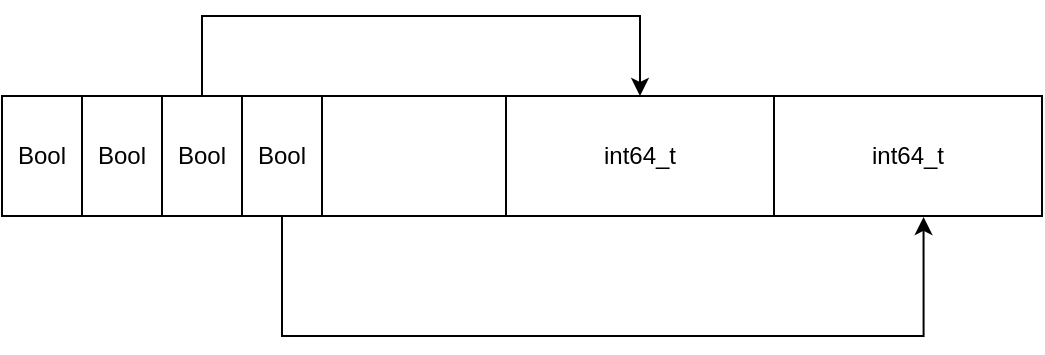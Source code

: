 <mxfile version="24.6.4" type="github">
  <diagram name="第 1 页" id="yKzu7u5VyLSzkMipUg6G">
    <mxGraphModel dx="1674" dy="874" grid="1" gridSize="10" guides="1" tooltips="1" connect="1" arrows="1" fold="1" page="1" pageScale="1" pageWidth="827" pageHeight="1169" math="0" shadow="0">
      <root>
        <mxCell id="0" />
        <mxCell id="1" parent="0" />
        <mxCell id="exQrMqTeNbJdFf9lympC-1" value="" style="rounded=0;whiteSpace=wrap;html=1;" vertex="1" parent="1">
          <mxGeometry x="130" y="270" width="520" height="60" as="geometry" />
        </mxCell>
        <mxCell id="exQrMqTeNbJdFf9lympC-2" value="Bool" style="rounded=0;whiteSpace=wrap;html=1;" vertex="1" parent="1">
          <mxGeometry x="130" y="270" width="40" height="60" as="geometry" />
        </mxCell>
        <mxCell id="exQrMqTeNbJdFf9lympC-3" value="Bool" style="rounded=0;whiteSpace=wrap;html=1;" vertex="1" parent="1">
          <mxGeometry x="170" y="270" width="40" height="60" as="geometry" />
        </mxCell>
        <mxCell id="exQrMqTeNbJdFf9lympC-9" style="edgeStyle=orthogonalEdgeStyle;rounded=0;orthogonalLoop=1;jettySize=auto;html=1;entryX=0.5;entryY=0;entryDx=0;entryDy=0;" edge="1" parent="1" source="exQrMqTeNbJdFf9lympC-4" target="exQrMqTeNbJdFf9lympC-7">
          <mxGeometry relative="1" as="geometry">
            <Array as="points">
              <mxPoint x="230" y="230" />
              <mxPoint x="449" y="230" />
            </Array>
          </mxGeometry>
        </mxCell>
        <mxCell id="exQrMqTeNbJdFf9lympC-4" value="Bool" style="rounded=0;whiteSpace=wrap;html=1;" vertex="1" parent="1">
          <mxGeometry x="210" y="270" width="40" height="60" as="geometry" />
        </mxCell>
        <mxCell id="exQrMqTeNbJdFf9lympC-8" style="edgeStyle=orthogonalEdgeStyle;rounded=0;orthogonalLoop=1;jettySize=auto;html=1;entryX=0.558;entryY=1.008;entryDx=0;entryDy=0;entryPerimeter=0;" edge="1" parent="1" source="exQrMqTeNbJdFf9lympC-5" target="exQrMqTeNbJdFf9lympC-6">
          <mxGeometry relative="1" as="geometry">
            <mxPoint x="590" y="340" as="targetPoint" />
            <Array as="points">
              <mxPoint x="270" y="390" />
              <mxPoint x="591" y="390" />
            </Array>
          </mxGeometry>
        </mxCell>
        <mxCell id="exQrMqTeNbJdFf9lympC-5" value="Bool" style="rounded=0;whiteSpace=wrap;html=1;" vertex="1" parent="1">
          <mxGeometry x="250" y="270" width="40" height="60" as="geometry" />
        </mxCell>
        <mxCell id="exQrMqTeNbJdFf9lympC-6" value="int64_t" style="rounded=0;whiteSpace=wrap;html=1;" vertex="1" parent="1">
          <mxGeometry x="516" y="270" width="134" height="60" as="geometry" />
        </mxCell>
        <mxCell id="exQrMqTeNbJdFf9lympC-7" value="int64_t" style="rounded=0;whiteSpace=wrap;html=1;" vertex="1" parent="1">
          <mxGeometry x="382" y="270" width="134" height="60" as="geometry" />
        </mxCell>
      </root>
    </mxGraphModel>
  </diagram>
</mxfile>
